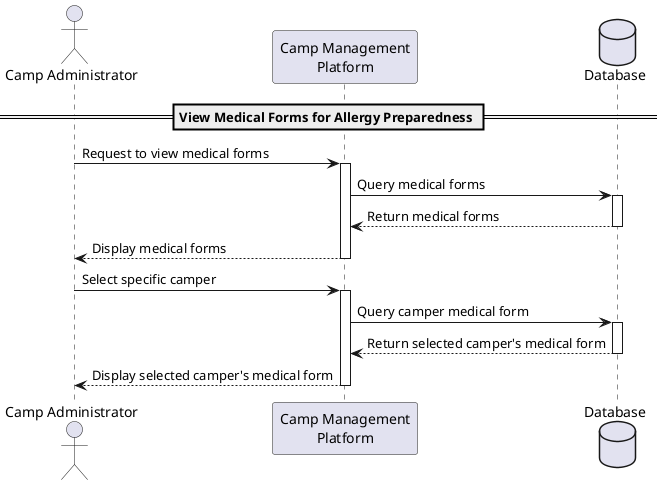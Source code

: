 @startuml
actor "Camp Administrator" as Admin
participant "Camp Management\nPlatform" as Platform
database "Database" as DB

== View Medical Forms for Allergy Preparedness ==

Admin -> Platform: Request to view medical forms
activate Platform

Platform -> DB: Query medical forms
activate DB

DB --> Platform: Return medical forms
deactivate DB

Platform --> Admin: Display medical forms
deactivate Platform

Admin -> Platform: Select specific camper
activate Platform

Platform -> DB: Query camper medical form
activate DB

DB --> Platform: Return selected camper's medical form
deactivate DB

Platform --> Admin: Display selected camper's medical form
deactivate Platform

@enduml
